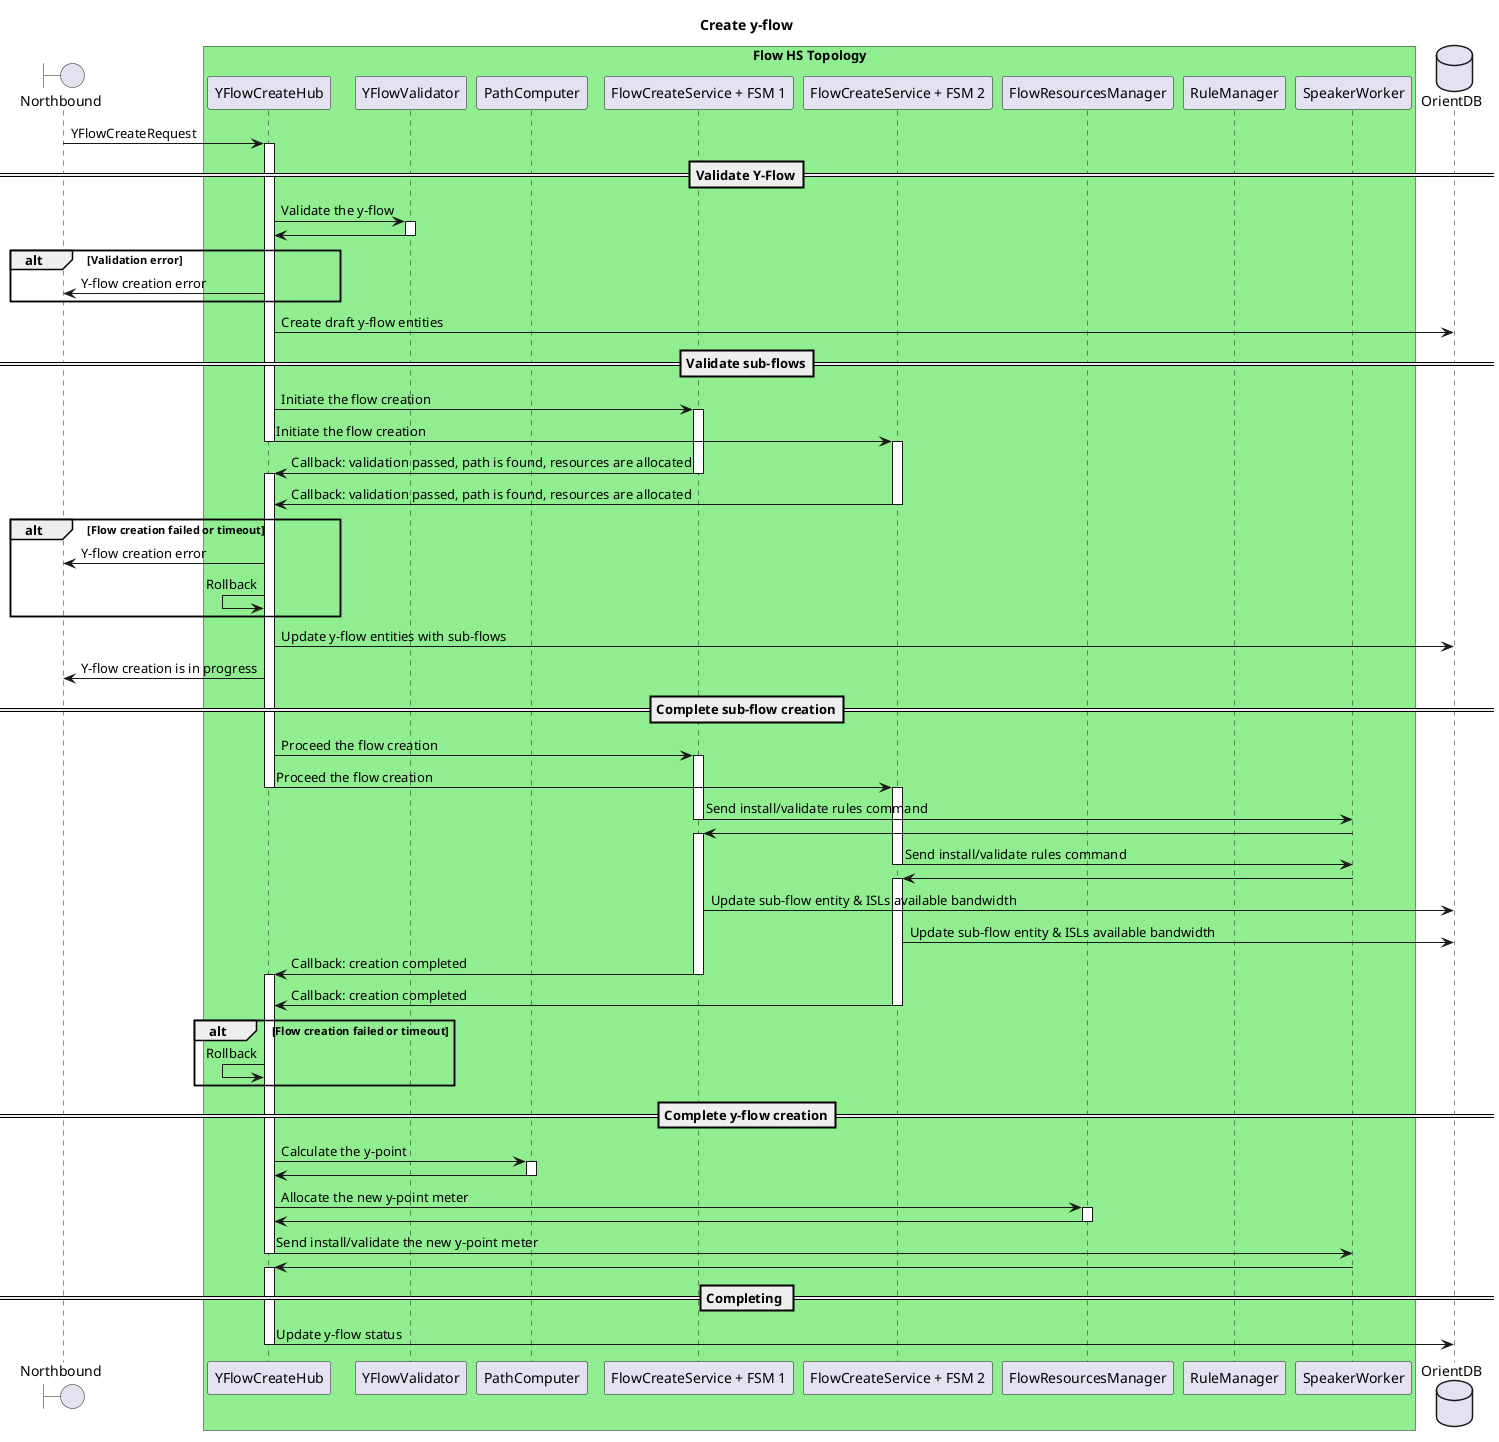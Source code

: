 @startuml
title Create y-flow

boundary Northbound
box "Flow HS Topology" #LightGreen
    participant YFlowCreateHub
    participant YFlowValidator
    participant PathComputer
    participant FlowCreateService1 as "FlowCreateService + FSM 1"
    participant FlowCreateService2 as "FlowCreateService + FSM 2"
    participant FlowResourcesManager
    participant RuleManager
    participant SpeakerWorker
end box
database OrientDB

Northbound -> YFlowCreateHub : YFlowCreateRequest
activate YFlowCreateHub

==Validate Y-Flow==
YFlowCreateHub -> YFlowValidator : Validate the y-flow
activate YFlowValidator
YFlowCreateHub <- YFlowValidator
deactivate YFlowValidator
alt Validation error
    Northbound <- YFlowCreateHub : Y-flow creation error
end

YFlowCreateHub -> OrientDB : Create draft y-flow entities

==Validate sub-flows==
YFlowCreateHub -> FlowCreateService1 : Initiate the flow creation
activate FlowCreateService1
YFlowCreateHub -> FlowCreateService2 : Initiate the flow creation
deactivate YFlowCreateHub
activate FlowCreateService2

YFlowCreateHub <- FlowCreateService1 : Callback: validation passed, path is found, resources are allocated
deactivate FlowCreateService1
activate YFlowCreateHub
YFlowCreateHub <- FlowCreateService2 : Callback: validation passed, path is found, resources are allocated
deactivate FlowCreateService2

alt Flow creation failed or timeout
    Northbound <- YFlowCreateHub : Y-flow creation error
    YFlowCreateHub <- YFlowCreateHub : Rollback
end

YFlowCreateHub -> OrientDB : Update y-flow entities with sub-flows
Northbound <- YFlowCreateHub : Y-flow creation is in progress

==Complete sub-flow creation==
YFlowCreateHub -> FlowCreateService1 : Proceed the flow creation
activate FlowCreateService1
YFlowCreateHub -> FlowCreateService2 : Proceed the flow creation
deactivate YFlowCreateHub
activate FlowCreateService2

FlowCreateService1 -> SpeakerWorker : Send install/validate rules command
deactivate FlowCreateService1
FlowCreateService1 <- SpeakerWorker
activate FlowCreateService1
FlowCreateService2 -> SpeakerWorker : Send install/validate rules command
deactivate FlowCreateService2
FlowCreateService2 <- SpeakerWorker
activate FlowCreateService2

FlowCreateService1 -> OrientDB : Update sub-flow entity & ISLs available bandwidth
FlowCreateService2 -> OrientDB : Update sub-flow entity & ISLs available bandwidth

YFlowCreateHub <- FlowCreateService1 : Callback: creation completed
deactivate FlowCreateService1
activate YFlowCreateHub
YFlowCreateHub <- FlowCreateService2 : Callback: creation completed
deactivate FlowCreateService2

alt Flow creation failed or timeout
    YFlowCreateHub <- YFlowCreateHub : Rollback
end

==Complete y-flow creation==
YFlowCreateHub -> PathComputer : Calculate the y-point
activate PathComputer
YFlowCreateHub <- PathComputer
deactivate PathComputer

YFlowCreateHub -> FlowResourcesManager : Allocate the new y-point meter
activate FlowResourcesManager
YFlowCreateHub <- FlowResourcesManager
deactivate FlowResourcesManager

YFlowCreateHub -> SpeakerWorker : Send install/validate the new y-point meter
deactivate YFlowCreateHub
YFlowCreateHub <- SpeakerWorker
activate YFlowCreateHub

== Completing ==
YFlowCreateHub -> OrientDB : Update y-flow status

deactivate YFlowCreateHub

@enduml